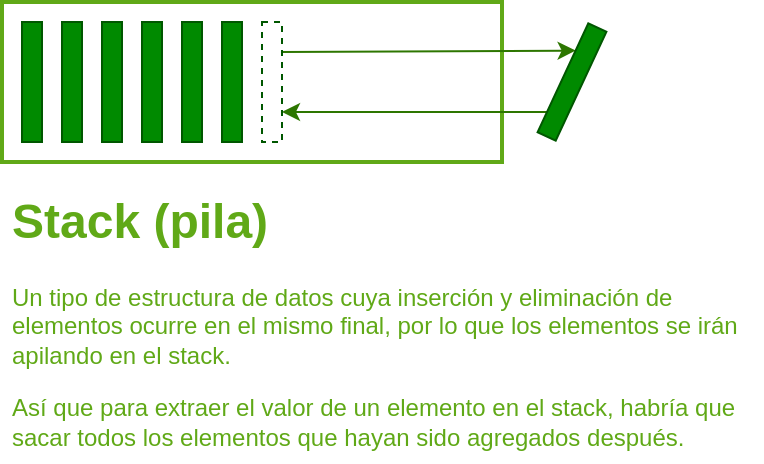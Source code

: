 <mxfile>
    <diagram id="pJkvMJYwI-spdJa-_0U8" name="Página-1">
        <mxGraphModel dx="622" dy="429" grid="1" gridSize="10" guides="1" tooltips="1" connect="1" arrows="1" fold="1" page="1" pageScale="1" pageWidth="827" pageHeight="1169" math="0" shadow="0">
            <root>
                <mxCell id="0"/>
                <mxCell id="1" parent="0"/>
                <mxCell id="2" value="" style="rounded=0;whiteSpace=wrap;html=1;fillColor=#FFFFFF;fontColor=#ffffff;strokeColor=#60A917;strokeWidth=2;" parent="1" vertex="1">
                    <mxGeometry x="100" y="250" width="250" height="80" as="geometry"/>
                </mxCell>
                <mxCell id="3" value="" style="rounded=0;whiteSpace=wrap;html=1;fillColor=#008a00;fontColor=#ffffff;strokeColor=#005700;" parent="1" vertex="1">
                    <mxGeometry x="110" y="260" width="10" height="60" as="geometry"/>
                </mxCell>
                <mxCell id="4" value="" style="rounded=0;whiteSpace=wrap;html=1;fillColor=#008a00;fontColor=#ffffff;strokeColor=#005700;" parent="1" vertex="1">
                    <mxGeometry x="130" y="260" width="10" height="60" as="geometry"/>
                </mxCell>
                <mxCell id="5" value="" style="rounded=0;whiteSpace=wrap;html=1;fillColor=#008a00;fontColor=#ffffff;strokeColor=#005700;" parent="1" vertex="1">
                    <mxGeometry x="150" y="260" width="10" height="60" as="geometry"/>
                </mxCell>
                <mxCell id="6" value="" style="rounded=0;whiteSpace=wrap;html=1;fillColor=#008a00;fontColor=#ffffff;strokeColor=#005700;" parent="1" vertex="1">
                    <mxGeometry x="170" y="260" width="10" height="60" as="geometry"/>
                </mxCell>
                <mxCell id="7" value="" style="rounded=0;whiteSpace=wrap;html=1;fillColor=#008a00;fontColor=#ffffff;strokeColor=#005700;" parent="1" vertex="1">
                    <mxGeometry x="190" y="260" width="10" height="60" as="geometry"/>
                </mxCell>
                <mxCell id="8" value="" style="rounded=0;whiteSpace=wrap;html=1;fillColor=#008a00;fontColor=#ffffff;strokeColor=#005700;" parent="1" vertex="1">
                    <mxGeometry x="210" y="260" width="10" height="60" as="geometry"/>
                </mxCell>
                <mxCell id="9" value="" style="endArrow=classic;html=1;fillColor=#60a917;strokeColor=#2D7600;entryX=1;entryY=0.75;entryDx=0;entryDy=0;" parent="1" target="18" edge="1">
                    <mxGeometry width="50" height="50" relative="1" as="geometry">
                        <mxPoint x="374" y="305" as="sourcePoint"/>
                        <mxPoint x="360" y="300" as="targetPoint"/>
                    </mxGeometry>
                </mxCell>
                <mxCell id="11" value="" style="endArrow=classic;html=1;fillColor=#60a917;strokeColor=#2D7600;exitX=1;exitY=0.25;exitDx=0;exitDy=0;entryX=0;entryY=0.25;entryDx=0;entryDy=0;" parent="1" source="18" target="12" edge="1">
                    <mxGeometry width="50" height="50" relative="1" as="geometry">
                        <mxPoint x="360" y="270" as="sourcePoint"/>
                        <mxPoint x="440" y="275" as="targetPoint"/>
                    </mxGeometry>
                </mxCell>
                <mxCell id="12" value="" style="rounded=0;whiteSpace=wrap;html=1;fillColor=#008a00;fontColor=#ffffff;strokeColor=#005700;rotation=25;" parent="1" vertex="1">
                    <mxGeometry x="380" y="260" width="10" height="60" as="geometry"/>
                </mxCell>
                <mxCell id="17" value="&lt;h1&gt;Stack (pila)&lt;/h1&gt;&lt;p&gt;Un tipo de estructura de datos cuya inserción y eliminación de elementos ocurre en el mismo final, por lo que los elementos se irán apilando en el stack.&amp;nbsp;&lt;/p&gt;&lt;p&gt;Así que para extraer el valor de un elemento en el stack, habría que sacar todos los elementos que hayan sido agregados después.&lt;/p&gt;" style="text;html=1;strokeColor=none;fillColor=none;spacing=5;spacingTop=-20;whiteSpace=wrap;overflow=hidden;rounded=0;fontColor=#60A917;" parent="1" vertex="1">
                    <mxGeometry x="100" y="340" width="380" height="140" as="geometry"/>
                </mxCell>
                <mxCell id="18" value="" style="rounded=0;whiteSpace=wrap;html=1;fillColor=none;fontColor=#ffffff;strokeColor=#005700;dashed=1;" parent="1" vertex="1">
                    <mxGeometry x="230" y="260" width="10" height="60" as="geometry"/>
                </mxCell>
            </root>
        </mxGraphModel>
    </diagram>
</mxfile>